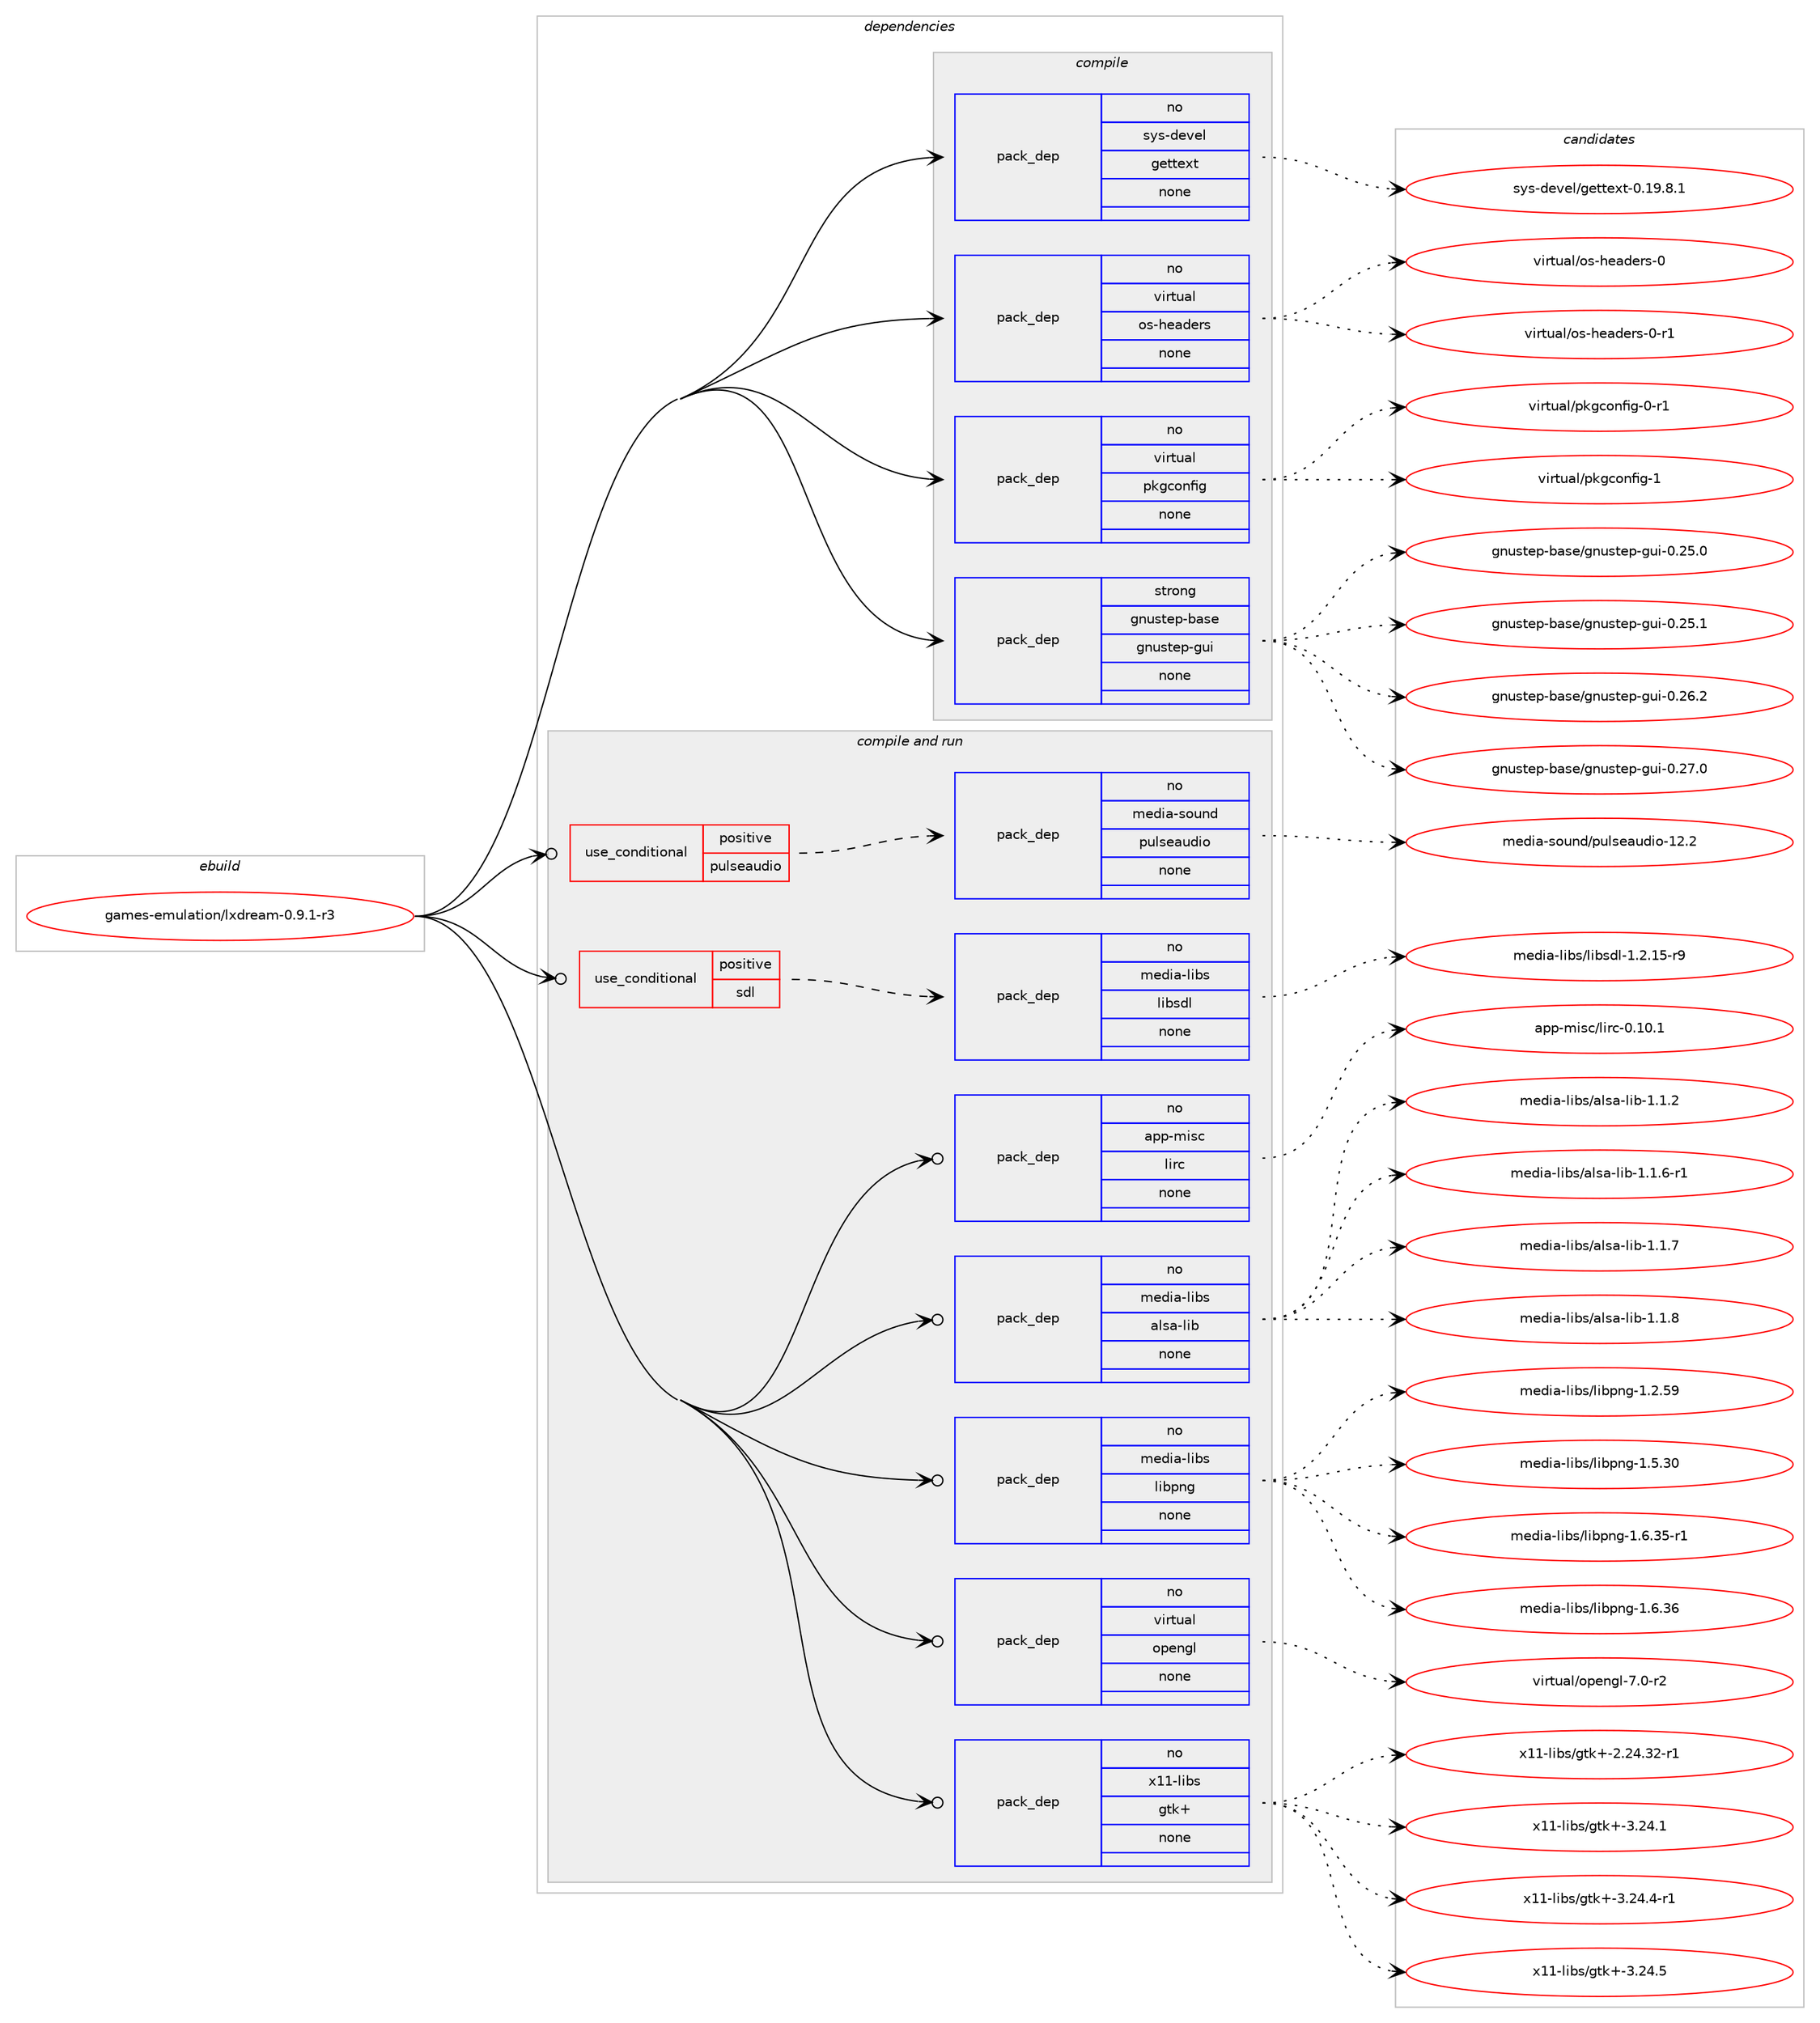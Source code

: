 digraph prolog {

# *************
# Graph options
# *************

newrank=true;
concentrate=true;
compound=true;
graph [rankdir=LR,fontname=Helvetica,fontsize=10,ranksep=1.5];#, ranksep=2.5, nodesep=0.2];
edge  [arrowhead=vee];
node  [fontname=Helvetica,fontsize=10];

# **********
# The ebuild
# **********

subgraph cluster_leftcol {
color=gray;
rank=same;
label=<<i>ebuild</i>>;
id [label="games-emulation/lxdream-0.9.1-r3", color=red, width=4, href="../games-emulation/lxdream-0.9.1-r3.svg"];
}

# ****************
# The dependencies
# ****************

subgraph cluster_midcol {
color=gray;
label=<<i>dependencies</i>>;
subgraph cluster_compile {
fillcolor="#eeeeee";
style=filled;
label=<<i>compile</i>>;
subgraph pack1105764 {
dependency1555881 [label=<<TABLE BORDER="0" CELLBORDER="1" CELLSPACING="0" CELLPADDING="4" WIDTH="220"><TR><TD ROWSPAN="6" CELLPADDING="30">pack_dep</TD></TR><TR><TD WIDTH="110">no</TD></TR><TR><TD>sys-devel</TD></TR><TR><TD>gettext</TD></TR><TR><TD>none</TD></TR><TR><TD></TD></TR></TABLE>>, shape=none, color=blue];
}
id:e -> dependency1555881:w [weight=20,style="solid",arrowhead="vee"];
subgraph pack1105765 {
dependency1555882 [label=<<TABLE BORDER="0" CELLBORDER="1" CELLSPACING="0" CELLPADDING="4" WIDTH="220"><TR><TD ROWSPAN="6" CELLPADDING="30">pack_dep</TD></TR><TR><TD WIDTH="110">no</TD></TR><TR><TD>virtual</TD></TR><TR><TD>os-headers</TD></TR><TR><TD>none</TD></TR><TR><TD></TD></TR></TABLE>>, shape=none, color=blue];
}
id:e -> dependency1555882:w [weight=20,style="solid",arrowhead="vee"];
subgraph pack1105766 {
dependency1555883 [label=<<TABLE BORDER="0" CELLBORDER="1" CELLSPACING="0" CELLPADDING="4" WIDTH="220"><TR><TD ROWSPAN="6" CELLPADDING="30">pack_dep</TD></TR><TR><TD WIDTH="110">no</TD></TR><TR><TD>virtual</TD></TR><TR><TD>pkgconfig</TD></TR><TR><TD>none</TD></TR><TR><TD></TD></TR></TABLE>>, shape=none, color=blue];
}
id:e -> dependency1555883:w [weight=20,style="solid",arrowhead="vee"];
subgraph pack1105767 {
dependency1555884 [label=<<TABLE BORDER="0" CELLBORDER="1" CELLSPACING="0" CELLPADDING="4" WIDTH="220"><TR><TD ROWSPAN="6" CELLPADDING="30">pack_dep</TD></TR><TR><TD WIDTH="110">strong</TD></TR><TR><TD>gnustep-base</TD></TR><TR><TD>gnustep-gui</TD></TR><TR><TD>none</TD></TR><TR><TD></TD></TR></TABLE>>, shape=none, color=blue];
}
id:e -> dependency1555884:w [weight=20,style="solid",arrowhead="vee"];
}
subgraph cluster_compileandrun {
fillcolor="#eeeeee";
style=filled;
label=<<i>compile and run</i>>;
subgraph cond426271 {
dependency1555885 [label=<<TABLE BORDER="0" CELLBORDER="1" CELLSPACING="0" CELLPADDING="4"><TR><TD ROWSPAN="3" CELLPADDING="10">use_conditional</TD></TR><TR><TD>positive</TD></TR><TR><TD>pulseaudio</TD></TR></TABLE>>, shape=none, color=red];
subgraph pack1105768 {
dependency1555886 [label=<<TABLE BORDER="0" CELLBORDER="1" CELLSPACING="0" CELLPADDING="4" WIDTH="220"><TR><TD ROWSPAN="6" CELLPADDING="30">pack_dep</TD></TR><TR><TD WIDTH="110">no</TD></TR><TR><TD>media-sound</TD></TR><TR><TD>pulseaudio</TD></TR><TR><TD>none</TD></TR><TR><TD></TD></TR></TABLE>>, shape=none, color=blue];
}
dependency1555885:e -> dependency1555886:w [weight=20,style="dashed",arrowhead="vee"];
}
id:e -> dependency1555885:w [weight=20,style="solid",arrowhead="odotvee"];
subgraph cond426272 {
dependency1555887 [label=<<TABLE BORDER="0" CELLBORDER="1" CELLSPACING="0" CELLPADDING="4"><TR><TD ROWSPAN="3" CELLPADDING="10">use_conditional</TD></TR><TR><TD>positive</TD></TR><TR><TD>sdl</TD></TR></TABLE>>, shape=none, color=red];
subgraph pack1105769 {
dependency1555888 [label=<<TABLE BORDER="0" CELLBORDER="1" CELLSPACING="0" CELLPADDING="4" WIDTH="220"><TR><TD ROWSPAN="6" CELLPADDING="30">pack_dep</TD></TR><TR><TD WIDTH="110">no</TD></TR><TR><TD>media-libs</TD></TR><TR><TD>libsdl</TD></TR><TR><TD>none</TD></TR><TR><TD></TD></TR></TABLE>>, shape=none, color=blue];
}
dependency1555887:e -> dependency1555888:w [weight=20,style="dashed",arrowhead="vee"];
}
id:e -> dependency1555887:w [weight=20,style="solid",arrowhead="odotvee"];
subgraph pack1105770 {
dependency1555889 [label=<<TABLE BORDER="0" CELLBORDER="1" CELLSPACING="0" CELLPADDING="4" WIDTH="220"><TR><TD ROWSPAN="6" CELLPADDING="30">pack_dep</TD></TR><TR><TD WIDTH="110">no</TD></TR><TR><TD>app-misc</TD></TR><TR><TD>lirc</TD></TR><TR><TD>none</TD></TR><TR><TD></TD></TR></TABLE>>, shape=none, color=blue];
}
id:e -> dependency1555889:w [weight=20,style="solid",arrowhead="odotvee"];
subgraph pack1105771 {
dependency1555890 [label=<<TABLE BORDER="0" CELLBORDER="1" CELLSPACING="0" CELLPADDING="4" WIDTH="220"><TR><TD ROWSPAN="6" CELLPADDING="30">pack_dep</TD></TR><TR><TD WIDTH="110">no</TD></TR><TR><TD>media-libs</TD></TR><TR><TD>alsa-lib</TD></TR><TR><TD>none</TD></TR><TR><TD></TD></TR></TABLE>>, shape=none, color=blue];
}
id:e -> dependency1555890:w [weight=20,style="solid",arrowhead="odotvee"];
subgraph pack1105772 {
dependency1555891 [label=<<TABLE BORDER="0" CELLBORDER="1" CELLSPACING="0" CELLPADDING="4" WIDTH="220"><TR><TD ROWSPAN="6" CELLPADDING="30">pack_dep</TD></TR><TR><TD WIDTH="110">no</TD></TR><TR><TD>media-libs</TD></TR><TR><TD>libpng</TD></TR><TR><TD>none</TD></TR><TR><TD></TD></TR></TABLE>>, shape=none, color=blue];
}
id:e -> dependency1555891:w [weight=20,style="solid",arrowhead="odotvee"];
subgraph pack1105773 {
dependency1555892 [label=<<TABLE BORDER="0" CELLBORDER="1" CELLSPACING="0" CELLPADDING="4" WIDTH="220"><TR><TD ROWSPAN="6" CELLPADDING="30">pack_dep</TD></TR><TR><TD WIDTH="110">no</TD></TR><TR><TD>virtual</TD></TR><TR><TD>opengl</TD></TR><TR><TD>none</TD></TR><TR><TD></TD></TR></TABLE>>, shape=none, color=blue];
}
id:e -> dependency1555892:w [weight=20,style="solid",arrowhead="odotvee"];
subgraph pack1105774 {
dependency1555893 [label=<<TABLE BORDER="0" CELLBORDER="1" CELLSPACING="0" CELLPADDING="4" WIDTH="220"><TR><TD ROWSPAN="6" CELLPADDING="30">pack_dep</TD></TR><TR><TD WIDTH="110">no</TD></TR><TR><TD>x11-libs</TD></TR><TR><TD>gtk+</TD></TR><TR><TD>none</TD></TR><TR><TD></TD></TR></TABLE>>, shape=none, color=blue];
}
id:e -> dependency1555893:w [weight=20,style="solid",arrowhead="odotvee"];
}
subgraph cluster_run {
fillcolor="#eeeeee";
style=filled;
label=<<i>run</i>>;
}
}

# **************
# The candidates
# **************

subgraph cluster_choices {
rank=same;
color=gray;
label=<<i>candidates</i>>;

subgraph choice1105764 {
color=black;
nodesep=1;
choice1151211154510010111810110847103101116116101120116454846495746564649 [label="sys-devel/gettext-0.19.8.1", color=red, width=4,href="../sys-devel/gettext-0.19.8.1.svg"];
dependency1555881:e -> choice1151211154510010111810110847103101116116101120116454846495746564649:w [style=dotted,weight="100"];
}
subgraph choice1105765 {
color=black;
nodesep=1;
choice118105114116117971084711111545104101971001011141154548 [label="virtual/os-headers-0", color=red, width=4,href="../virtual/os-headers-0.svg"];
choice1181051141161179710847111115451041019710010111411545484511449 [label="virtual/os-headers-0-r1", color=red, width=4,href="../virtual/os-headers-0-r1.svg"];
dependency1555882:e -> choice118105114116117971084711111545104101971001011141154548:w [style=dotted,weight="100"];
dependency1555882:e -> choice1181051141161179710847111115451041019710010111411545484511449:w [style=dotted,weight="100"];
}
subgraph choice1105766 {
color=black;
nodesep=1;
choice11810511411611797108471121071039911111010210510345484511449 [label="virtual/pkgconfig-0-r1", color=red, width=4,href="../virtual/pkgconfig-0-r1.svg"];
choice1181051141161179710847112107103991111101021051034549 [label="virtual/pkgconfig-1", color=red, width=4,href="../virtual/pkgconfig-1.svg"];
dependency1555883:e -> choice11810511411611797108471121071039911111010210510345484511449:w [style=dotted,weight="100"];
dependency1555883:e -> choice1181051141161179710847112107103991111101021051034549:w [style=dotted,weight="100"];
}
subgraph choice1105767 {
color=black;
nodesep=1;
choice103110117115116101112459897115101471031101171151161011124510311710545484650534648 [label="gnustep-base/gnustep-gui-0.25.0", color=red, width=4,href="../gnustep-base/gnustep-gui-0.25.0.svg"];
choice103110117115116101112459897115101471031101171151161011124510311710545484650534649 [label="gnustep-base/gnustep-gui-0.25.1", color=red, width=4,href="../gnustep-base/gnustep-gui-0.25.1.svg"];
choice103110117115116101112459897115101471031101171151161011124510311710545484650544650 [label="gnustep-base/gnustep-gui-0.26.2", color=red, width=4,href="../gnustep-base/gnustep-gui-0.26.2.svg"];
choice103110117115116101112459897115101471031101171151161011124510311710545484650554648 [label="gnustep-base/gnustep-gui-0.27.0", color=red, width=4,href="../gnustep-base/gnustep-gui-0.27.0.svg"];
dependency1555884:e -> choice103110117115116101112459897115101471031101171151161011124510311710545484650534648:w [style=dotted,weight="100"];
dependency1555884:e -> choice103110117115116101112459897115101471031101171151161011124510311710545484650534649:w [style=dotted,weight="100"];
dependency1555884:e -> choice103110117115116101112459897115101471031101171151161011124510311710545484650544650:w [style=dotted,weight="100"];
dependency1555884:e -> choice103110117115116101112459897115101471031101171151161011124510311710545484650554648:w [style=dotted,weight="100"];
}
subgraph choice1105768 {
color=black;
nodesep=1;
choice109101100105974511511111711010047112117108115101971171001051114549504650 [label="media-sound/pulseaudio-12.2", color=red, width=4,href="../media-sound/pulseaudio-12.2.svg"];
dependency1555886:e -> choice109101100105974511511111711010047112117108115101971171001051114549504650:w [style=dotted,weight="100"];
}
subgraph choice1105769 {
color=black;
nodesep=1;
choice1091011001059745108105981154710810598115100108454946504649534511457 [label="media-libs/libsdl-1.2.15-r9", color=red, width=4,href="../media-libs/libsdl-1.2.15-r9.svg"];
dependency1555888:e -> choice1091011001059745108105981154710810598115100108454946504649534511457:w [style=dotted,weight="100"];
}
subgraph choice1105770 {
color=black;
nodesep=1;
choice971121124510910511599471081051149945484649484649 [label="app-misc/lirc-0.10.1", color=red, width=4,href="../app-misc/lirc-0.10.1.svg"];
dependency1555889:e -> choice971121124510910511599471081051149945484649484649:w [style=dotted,weight="100"];
}
subgraph choice1105771 {
color=black;
nodesep=1;
choice1091011001059745108105981154797108115974510810598454946494650 [label="media-libs/alsa-lib-1.1.2", color=red, width=4,href="../media-libs/alsa-lib-1.1.2.svg"];
choice10910110010597451081059811547971081159745108105984549464946544511449 [label="media-libs/alsa-lib-1.1.6-r1", color=red, width=4,href="../media-libs/alsa-lib-1.1.6-r1.svg"];
choice1091011001059745108105981154797108115974510810598454946494655 [label="media-libs/alsa-lib-1.1.7", color=red, width=4,href="../media-libs/alsa-lib-1.1.7.svg"];
choice1091011001059745108105981154797108115974510810598454946494656 [label="media-libs/alsa-lib-1.1.8", color=red, width=4,href="../media-libs/alsa-lib-1.1.8.svg"];
dependency1555890:e -> choice1091011001059745108105981154797108115974510810598454946494650:w [style=dotted,weight="100"];
dependency1555890:e -> choice10910110010597451081059811547971081159745108105984549464946544511449:w [style=dotted,weight="100"];
dependency1555890:e -> choice1091011001059745108105981154797108115974510810598454946494655:w [style=dotted,weight="100"];
dependency1555890:e -> choice1091011001059745108105981154797108115974510810598454946494656:w [style=dotted,weight="100"];
}
subgraph choice1105772 {
color=black;
nodesep=1;
choice109101100105974510810598115471081059811211010345494650465357 [label="media-libs/libpng-1.2.59", color=red, width=4,href="../media-libs/libpng-1.2.59.svg"];
choice109101100105974510810598115471081059811211010345494653465148 [label="media-libs/libpng-1.5.30", color=red, width=4,href="../media-libs/libpng-1.5.30.svg"];
choice1091011001059745108105981154710810598112110103454946544651534511449 [label="media-libs/libpng-1.6.35-r1", color=red, width=4,href="../media-libs/libpng-1.6.35-r1.svg"];
choice109101100105974510810598115471081059811211010345494654465154 [label="media-libs/libpng-1.6.36", color=red, width=4,href="../media-libs/libpng-1.6.36.svg"];
dependency1555891:e -> choice109101100105974510810598115471081059811211010345494650465357:w [style=dotted,weight="100"];
dependency1555891:e -> choice109101100105974510810598115471081059811211010345494653465148:w [style=dotted,weight="100"];
dependency1555891:e -> choice1091011001059745108105981154710810598112110103454946544651534511449:w [style=dotted,weight="100"];
dependency1555891:e -> choice109101100105974510810598115471081059811211010345494654465154:w [style=dotted,weight="100"];
}
subgraph choice1105773 {
color=black;
nodesep=1;
choice1181051141161179710847111112101110103108455546484511450 [label="virtual/opengl-7.0-r2", color=red, width=4,href="../virtual/opengl-7.0-r2.svg"];
dependency1555892:e -> choice1181051141161179710847111112101110103108455546484511450:w [style=dotted,weight="100"];
}
subgraph choice1105774 {
color=black;
nodesep=1;
choice12049494510810598115471031161074345504650524651504511449 [label="x11-libs/gtk+-2.24.32-r1", color=red, width=4,href="../x11-libs/gtk+-2.24.32-r1.svg"];
choice12049494510810598115471031161074345514650524649 [label="x11-libs/gtk+-3.24.1", color=red, width=4,href="../x11-libs/gtk+-3.24.1.svg"];
choice120494945108105981154710311610743455146505246524511449 [label="x11-libs/gtk+-3.24.4-r1", color=red, width=4,href="../x11-libs/gtk+-3.24.4-r1.svg"];
choice12049494510810598115471031161074345514650524653 [label="x11-libs/gtk+-3.24.5", color=red, width=4,href="../x11-libs/gtk+-3.24.5.svg"];
dependency1555893:e -> choice12049494510810598115471031161074345504650524651504511449:w [style=dotted,weight="100"];
dependency1555893:e -> choice12049494510810598115471031161074345514650524649:w [style=dotted,weight="100"];
dependency1555893:e -> choice120494945108105981154710311610743455146505246524511449:w [style=dotted,weight="100"];
dependency1555893:e -> choice12049494510810598115471031161074345514650524653:w [style=dotted,weight="100"];
}
}

}
